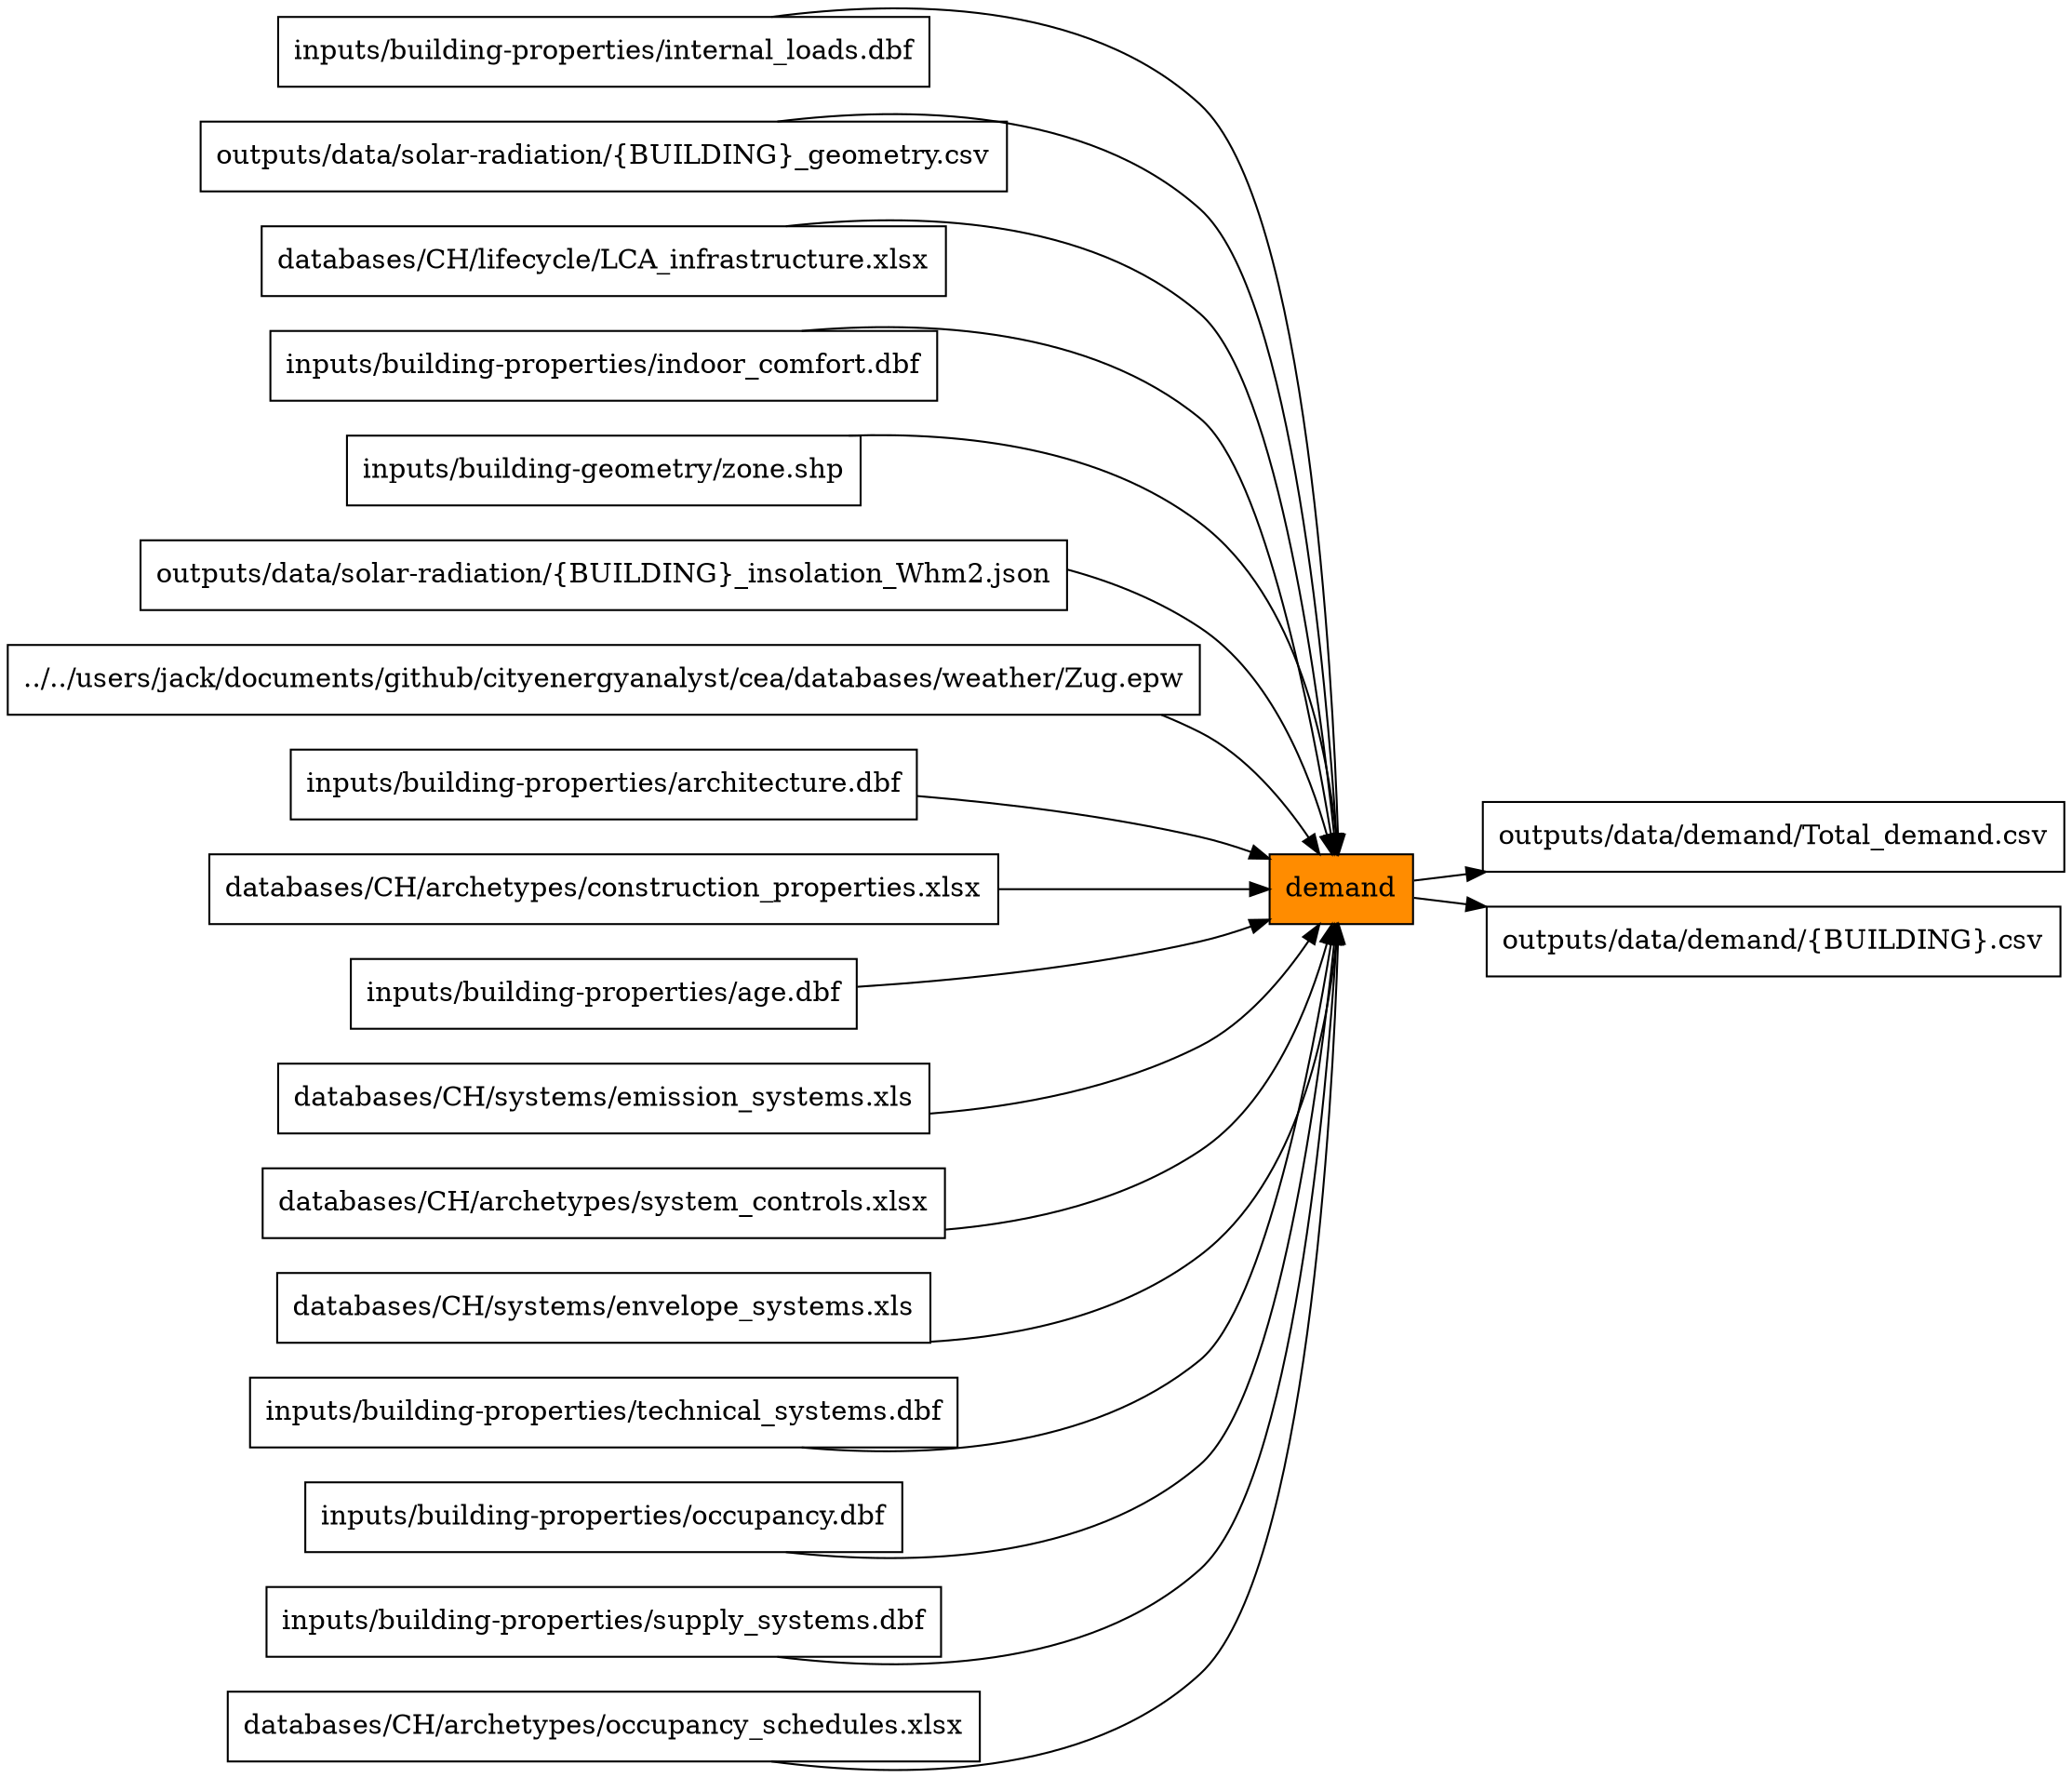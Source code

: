 digraph trace_inputlocator {
    rankdir="LR";
    node [shape=box];
    "demand"[style=filled, fillcolor=darkorange];
    "inputs/building-properties/internal_loads.dbf" -> "demand";
    "outputs/data/solar-radiation/{BUILDING}_geometry.csv" -> "demand";
    "databases/CH/lifecycle/LCA_infrastructure.xlsx" -> "demand";
    "inputs/building-properties/indoor_comfort.dbf" -> "demand";
    "inputs/building-geometry/zone.shp" -> "demand";
    "outputs/data/solar-radiation/{BUILDING}_insolation_Whm2.json" -> "demand";
    "../../users/jack/documents/github/cityenergyanalyst/cea/databases/weather/Zug.epw" -> "demand";
    "inputs/building-properties/architecture.dbf" -> "demand";
    "databases/CH/archetypes/construction_properties.xlsx" -> "demand";
    "inputs/building-properties/age.dbf" -> "demand";
    "databases/CH/systems/emission_systems.xls" -> "demand";
    "databases/CH/archetypes/system_controls.xlsx" -> "demand";
    "demand" -> "outputs/data/demand/Total_demand.csv";
    "databases/CH/systems/envelope_systems.xls" -> "demand";
    "inputs/building-properties/technical_systems.dbf" -> "demand";
    "inputs/building-properties/occupancy.dbf" -> "demand";
    "inputs/building-properties/supply_systems.dbf" -> "demand";
    "demand" -> "outputs/data/demand/{BUILDING}.csv";
    "databases/CH/archetypes/occupancy_schedules.xlsx" -> "demand";
}